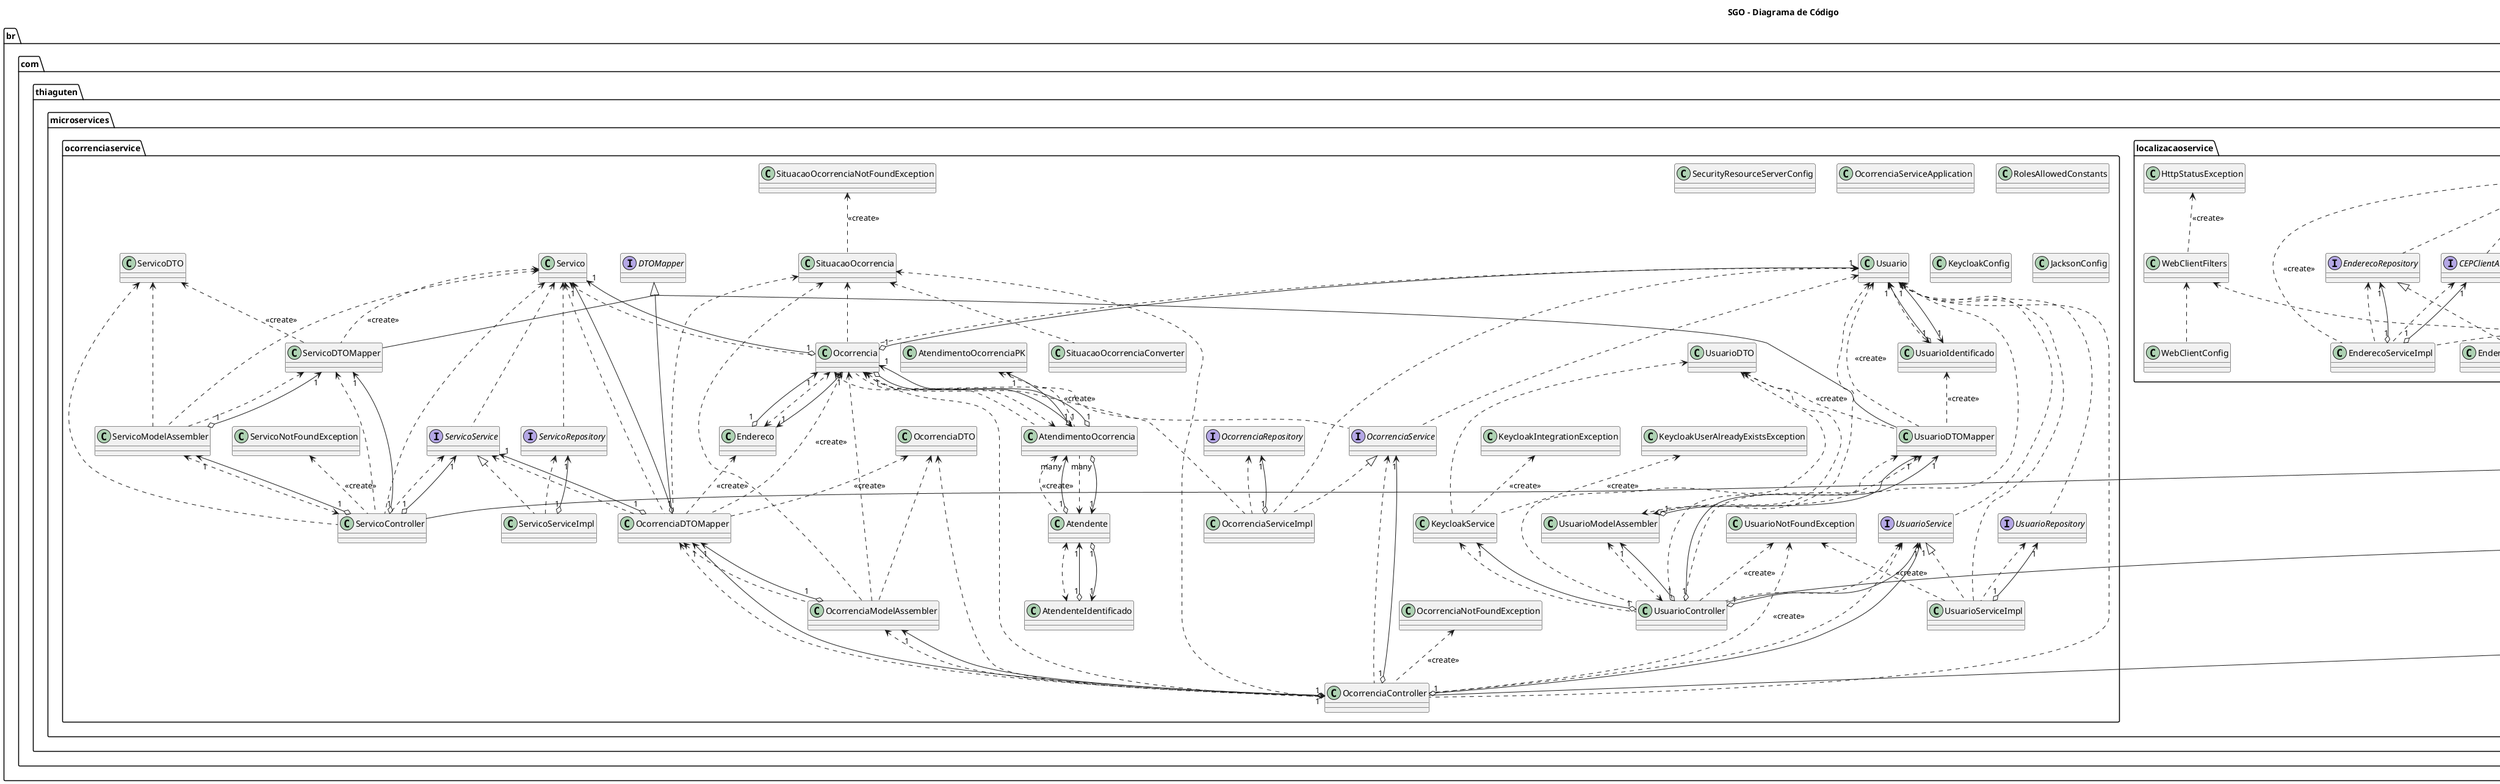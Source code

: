 @startuml SGO_C4_Code

skinparam packageStyle folder
skinparam groupInheritance 2

title SGO - Diagrama de Código

circle ApiRESTfulLocalizacao
circle ApiRESTfulUsuario
circle ApiRESTfulServico
circle ApiRESTfulOcorrencia

namespace br.com.thiaguten.microservices.localizacaoservice #FFFFFF {

    class CEPUtils
    class CEPClientConfig
    interface CEPClientAPI
    class CEPClientAPIImpl
    class CEPClientAPIResponse
    class CEPClientAPIException
    
    class EnderecoDTO
    class EnderecoController
    class EnderecoModelAssembler
    interface EnderecoService
    class EnderecoServiceImpl
    interface EnderecoRepository
    class EnderecoInMemoryRepository
    class EnderecoNotFoundException
    
    class WebClientConfig
    class WebClientFilters
    class HttpStatusException

    class LocalizacaoServiceApplication

    .ApiRESTfulLocalizacao -- EnderecoController

    WebClientFilters <.. WebClientConfig
    WebClientFilters <.. CEPClientAPIImpl
    HttpStatusException <.. WebClientFilters : <<create>>
    
    CEPUtils <.. CEPClientAPIImpl
    CEPUtils <.. EnderecoModelAssembler
    CEPUtils <.. EnderecoInMemoryRepository
    CEPClientAPI <|.. CEPClientAPIImpl
    CEPClientAPI <.. EnderecoServiceImpl
    CEPClientAPI "1" <--o "1" EnderecoServiceImpl
    CEPClientAPIResponse <.. CEPClientAPIImpl
    CEPClientAPIException <.. CEPClientAPIImpl
    
    EnderecoDTO <.. EnderecoController : <<create>>
    EnderecoDTO <.. EnderecoModelAssembler
    EnderecoDTO <.. EnderecoService
    EnderecoDTO <.. EnderecoServiceImpl : <<create>>
    EnderecoDTO <.. EnderecoRepository
    EnderecoDTO <.. EnderecoInMemoryRepository
    EnderecoDTO <.. CEPClientAPI
    EnderecoDTO <.. CEPClientAPIImpl : <<create>>
    
    EnderecoModelAssembler <..> EnderecoController
    EnderecoModelAssembler "1" <--o "1" EnderecoController
    EnderecoService <|.. EnderecoServiceImpl
    EnderecoService <.. EnderecoController
    EnderecoService "1" <--o "1" EnderecoController
    EnderecoRepository <|.. EnderecoInMemoryRepository
    EnderecoRepository <.. EnderecoServiceImpl
    EnderecoRepository "1" <--o "1" EnderecoServiceImpl
}

namespace br.com.thiaguten.microservices.ocorrenciaservice #FFFFFF {
    
    class KeycloakService
    class KeycloakIntegrationException
    class KeycloakUserAlreadyExistsException

    class UsuarioIdentificado
    
    class Usuario
    class UsuarioDTO
    class UsuarioDTOMapper
    class UsuarioModelAssembler
    class UsuarioController
    interface UsuarioService
    class UsuarioServiceImpl
    interface UsuarioRepository
    class UsuarioNotFoundException

    class Ocorrencia
    class OcorrenciaDTO
    class OcorrenciaDTOMapper
    class OcorrenciaModelAssembler
    class OcorrenciaController
    interface OcorrenciaService
    class OcorrenciaServiceImpl
    interface OcorrenciaRepository
    class OcorrenciaNotFoundException
    
    class Atendente
    class AtendenteIdentificado
    class AtendimentoOcorrenciaPK
    class AtendimentoOcorrencia
    
    class Endereco

    class SituacaoOcorrencia
    class SituacaoOcorrenciaConverter
    class SituacaoOcorrenciaNotFoundException

    interface DTOMapper

    class Servico
    class ServicoDTO
    class ServicoDTOMapper
    class ServicoModelAssembler
    class ServicoController
    interface ServicoService
    class ServicoServiceImpl
    interface ServicoRepository
    class ServicoNotFoundException
    
    class SecurityResourceServerConfig
    class OcorrenciaServiceApplication
    class RolesAllowedConstants
    class KeycloakConfig
    class JacksonConfig

    .ApiRESTfulUsuario -- UsuarioController
    .ApiRESTfulServico -- ServicoController
    .ApiRESTfulOcorrencia -- OcorrenciaController

    KeycloakService <.. UsuarioController
    KeycloakService "1" <--o "1" UsuarioController
    KeycloakIntegrationException <.. KeycloakService : <<create>>
    KeycloakUserAlreadyExistsException <.. KeycloakService : <<create>>

    UsuarioIdentificado "1" <--o "1" Usuario
    UsuarioIdentificado <.. UsuarioDTOMapper : <<create>>

    Usuario <.. UsuarioController
    Usuario <.. UsuarioModelAssembler
    Usuario <.. UsuarioDTOMapper : <<create>>
    Usuario <.. UsuarioService
    Usuario <.. UsuarioServiceImpl
    Usuario <.. UsuarioRepository
    Usuario <.. Ocorrencia
    Usuario "1" <--o "1" Ocorrencia
    Usuario <.. OcorrenciaController
    Usuario <.. OcorrenciaService
    Usuario <.. OcorrenciaServiceImpl
    Usuario <..> UsuarioIdentificado
    Usuario "1" <--o "1" UsuarioIdentificado
    UsuarioModelAssembler <..> UsuarioController
    UsuarioModelAssembler "1" <--o "1" UsuarioController
    UsuarioService <|.. UsuarioServiceImpl
    UsuarioService <.. UsuarioController
    UsuarioService "1" <--o "1" UsuarioController
    UsuarioService <.. OcorrenciaController
    UsuarioService "1" <--o "1" OcorrenciaController
    UsuarioRepository <.. UsuarioServiceImpl
    UsuarioRepository "1" <--o "1" UsuarioServiceImpl
    UsuarioNotFoundException <.. UsuarioController : <<create>>
    UsuarioNotFoundException <.. UsuarioServiceImpl : <<create>>
    UsuarioNotFoundException <.. OcorrenciaController : <<create>>

    UsuarioDTO <.. KeycloakService
    UsuarioDTO <.. UsuarioController
    UsuarioDTO <..> UsuarioModelAssembler
    UsuarioDTO <.. UsuarioDTOMapper : <<create>>
    UsuarioDTOMapper <.. UsuarioController
    UsuarioDTOMapper "1" <--o "1" UsuarioController
    UsuarioDTOMapper <..> UsuarioModelAssembler
    UsuarioDTOMapper "1" <--o "1" UsuarioModelAssembler

    Atendente <..> AtendenteIdentificado
    Atendente "1" <--o "1" AtendenteIdentificado
    Atendente <.. AtendimentoOcorrencia
    Atendente "1" <--o "many" AtendimentoOcorrencia
    AtendenteIdentificado "1" <--o "1" Atendente
    AtendimentoOcorrenciaPK "1" <--o "1" AtendimentoOcorrencia
    AtendimentoOcorrenciaPK <.. AtendimentoOcorrencia : <<create>>
    AtendimentoOcorrencia <.. Atendente : <<create>>
    AtendimentoOcorrencia "many" <--o "1" Atendente
    AtendimentoOcorrencia <.. Ocorrencia
    AtendimentoOcorrencia "1" <--o "1" Ocorrencia
    
    Ocorrencia <.. AtendimentoOcorrencia
    Ocorrencia "1" <--o "1" AtendimentoOcorrencia
    Ocorrencia "1" <--o "1" Endereco
    Ocorrencia <.. OcorrenciaDTOMapper : <<create>>
    Ocorrencia <.. OcorrenciaController
    Ocorrencia <.. OcorrenciaModelAssembler
    Ocorrencia <.. OcorrenciaService
    Ocorrencia <.. OcorrenciaServiceImpl
    OcorrenciaModelAssembler <..> OcorrenciaController
    OcorrenciaModelAssembler "1" <--o "1" OcorrenciaController
    OcorrenciaService <|.. OcorrenciaServiceImpl
    OcorrenciaService <.. OcorrenciaController
    OcorrenciaService "1" <--o "1" OcorrenciaController
    OcorrenciaRepository <.. OcorrenciaServiceImpl
    OcorrenciaRepository "1" <--o "1" OcorrenciaServiceImpl
    OcorrenciaNotFoundException <.. OcorrenciaController : <<create>>
    
    OcorrenciaDTO <.. OcorrenciaController
    OcorrenciaDTO <.. OcorrenciaModelAssembler
    OcorrenciaDTO <.. OcorrenciaDTOMapper : <<create>>
    OcorrenciaDTOMapper <.. OcorrenciaController
    OcorrenciaDTOMapper "1" <--o "1" OcorrenciaController
    OcorrenciaDTOMapper <.. OcorrenciaModelAssembler
    OcorrenciaDTOMapper "1" <--o "1" OcorrenciaModelAssembler
    
    Endereco <..> Ocorrencia
    Endereco "1" <--o "1" Ocorrencia
    Endereco <.. OcorrenciaDTOMapper : <<create>>
    
    SituacaoOcorrencia <.. Ocorrencia
    SituacaoOcorrencia <.. OcorrenciaDTOMapper
    SituacaoOcorrencia <.. OcorrenciaController
    SituacaoOcorrencia <.. OcorrenciaModelAssembler
    SituacaoOcorrencia <.. SituacaoOcorrenciaConverter
    SituacaoOcorrenciaNotFoundException <.. SituacaoOcorrencia : <<create>>
    
    DTOMapper <|.. ServicoDTOMapper
    DTOMapper <|.. OcorrenciaDTOMapper
    DTOMapper <|.. UsuarioDTOMapper

    Servico <.. ServicoController
    Servico <.. ServicoService
    Servico <.. ServicoRepository
    Servico <.. ServicoModelAssembler
    Servico <.. ServicoDTOMapper : <<create>>
    Servico <.. Ocorrencia
    Servico "1" <--o "1" Ocorrencia
    Servico <.. OcorrenciaDTOMapper
    Servico "1" <--o "1" OcorrenciaDTOMapper
    ServicoModelAssembler <..> ServicoController
    ServicoModelAssembler "1" <--o "1" ServicoController
    ServicoService <|.. ServicoServiceImpl
    ServicoService <.. OcorrenciaDTOMapper
    ServicoService "1" <--o "1" OcorrenciaDTOMapper
    ServicoService <.. ServicoController
    ServicoService "1" <--o "1" ServicoController
    ServicoRepository <.. ServicoServiceImpl
    ServicoRepository "1" <--o "1" ServicoServiceImpl
    ServicoNotFoundException <.. ServicoController : <<create>>
    
    ServicoDTO <.. ServicoController
    ServicoDTO <.. ServicoModelAssembler
    ServicoDTO <.. ServicoDTOMapper : <<create>>
    ServicoDTOMapper <.. ServicoController
    ServicoDTOMapper "1" <--o "1" ServicoController
    ServicoDTOMapper <.. ServicoModelAssembler
    ServicoDTOMapper "1" <--o "1" ServicoModelAssembler
}

' namespace br.com.thiaguten.microservices.notificacaoservice #FFFFFF {
    
' }

' namespace br.com.thiaguten.microservices.relatorioservice #FFFFFF {
    
' }

@enduml